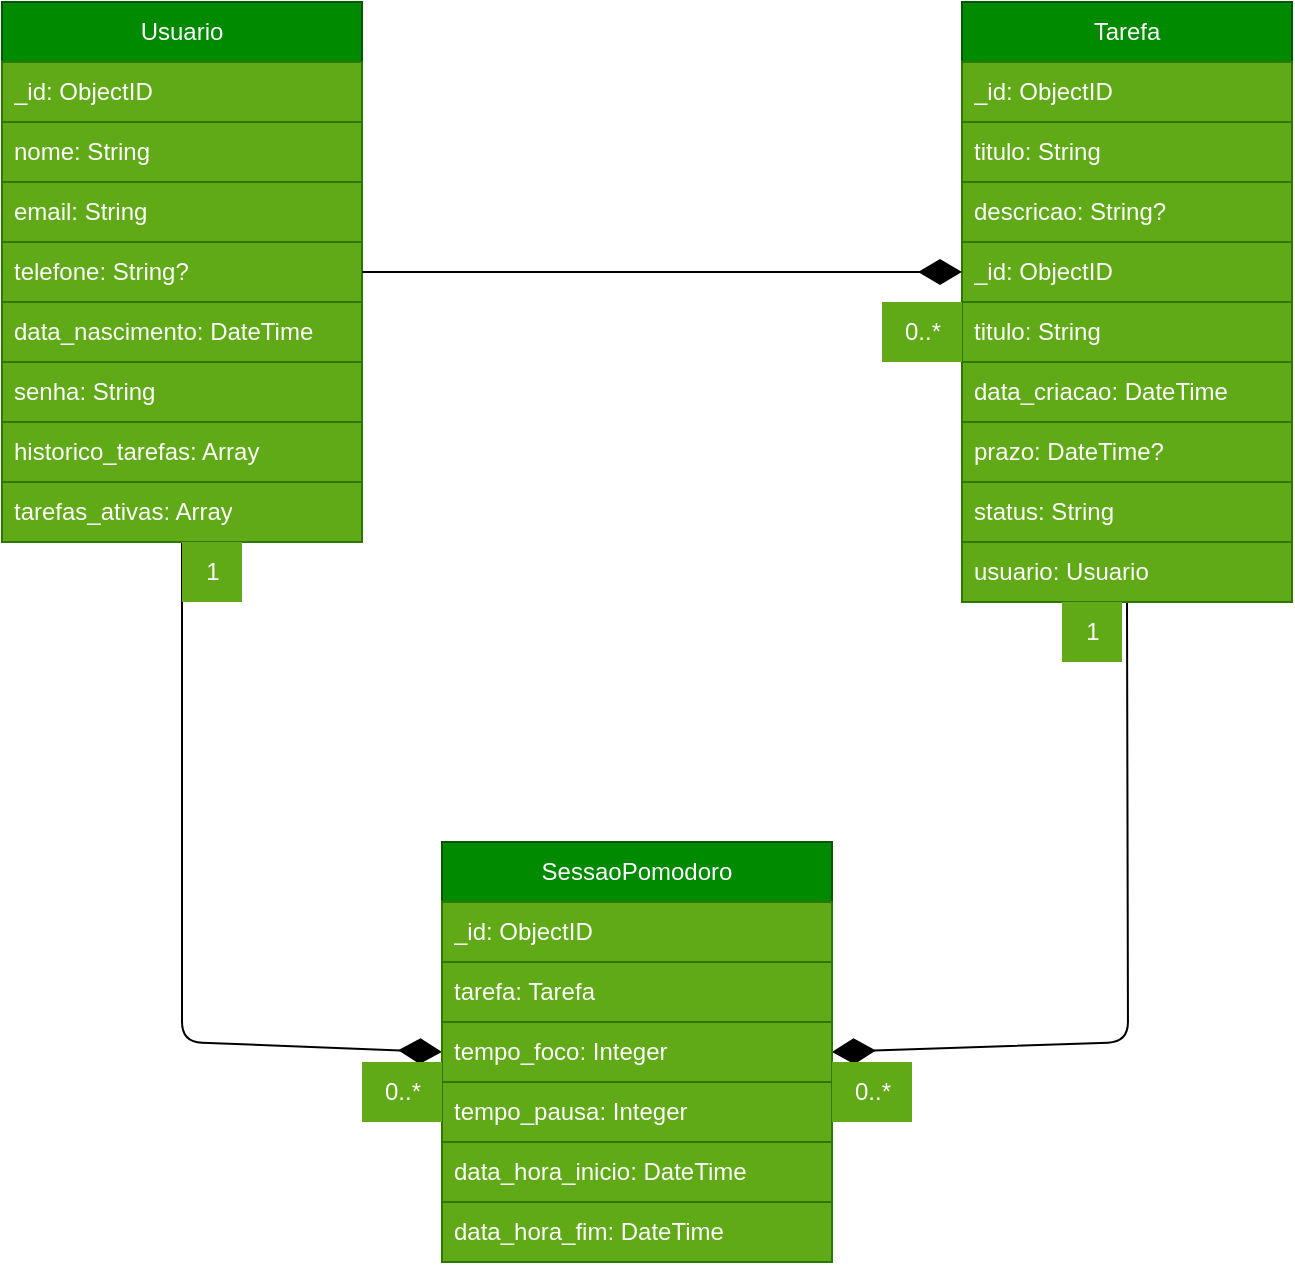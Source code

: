 <mxfile><diagram id="TLMkbmIFA5vUwYcID1DH" name="Page-1"><mxGraphModel dx="962" dy="436" grid="1" gridSize="10" guides="1" tooltips="1" connect="1" arrows="1" fold="1" page="1" pageScale="1" pageWidth="850" pageHeight="1100" math="0" shadow="0"><root><mxCell id="0"/><mxCell id="1" parent="0"/><mxCell id="2" style="edgeStyle=none;html=1;exitX=0.5;exitY=1;exitDx=0;exitDy=0;entryX=0;entryY=0.5;entryDx=0;entryDy=0;strokeColor=default;strokeWidth=1;endArrow=diamondThin;endFill=1;startSize=6;endSize=19;" parent="1" source="3" target="26" edge="1"><mxGeometry relative="1" as="geometry"><Array as="points"><mxPoint x="210" y="480"/><mxPoint x="210" y="680"/></Array></mxGeometry></mxCell><mxCell id="3" value="Usuario" style="swimlane;fontStyle=0;childLayout=stackLayout;horizontal=1;startSize=30;horizontalStack=0;resizeParent=1;resizeParentMax=0;resizeLast=0;collapsible=1;marginBottom=0;whiteSpace=wrap;html=1;fillColor=#008a00;fontColor=#ffffff;strokeColor=#005700;" parent="1" vertex="1"><mxGeometry x="120" y="160" width="180" height="270" as="geometry"/></mxCell><mxCell id="4" value="_id: ObjectID" style="text;strokeColor=#2D7600;fillColor=#60a917;align=left;verticalAlign=middle;spacingLeft=4;spacingRight=4;overflow=hidden;points=[[0,0.5],[1,0.5]];portConstraint=eastwest;rotatable=0;whiteSpace=wrap;html=1;fontColor=#ffffff;" parent="3" vertex="1"><mxGeometry y="30" width="180" height="30" as="geometry"/></mxCell><mxCell id="5" value="nome: String" style="text;strokeColor=#2D7600;fillColor=#60a917;align=left;verticalAlign=middle;spacingLeft=4;spacingRight=4;overflow=hidden;points=[[0,0.5],[1,0.5]];portConstraint=eastwest;rotatable=0;whiteSpace=wrap;html=1;fontColor=#ffffff;" parent="3" vertex="1"><mxGeometry y="60" width="180" height="30" as="geometry"/></mxCell><mxCell id="6" value="email: String" style="text;strokeColor=#2D7600;fillColor=#60a917;align=left;verticalAlign=middle;spacingLeft=4;spacingRight=4;overflow=hidden;points=[[0,0.5],[1,0.5]];portConstraint=eastwest;rotatable=0;whiteSpace=wrap;html=1;fontColor=#ffffff;" parent="3" vertex="1"><mxGeometry y="90" width="180" height="30" as="geometry"/></mxCell><mxCell id="7" value="telefone: String?" style="text;strokeColor=#2D7600;fillColor=#60a917;align=left;verticalAlign=middle;spacingLeft=4;spacingRight=4;overflow=hidden;points=[[0,0.5],[1,0.5]];portConstraint=eastwest;rotatable=0;whiteSpace=wrap;html=1;fontColor=#ffffff;" parent="3" vertex="1"><mxGeometry y="120" width="180" height="30" as="geometry"/></mxCell><mxCell id="8" value="data_nascimento: DateTime" style="text;strokeColor=#2D7600;fillColor=#60a917;align=left;verticalAlign=middle;spacingLeft=4;spacingRight=4;overflow=hidden;points=[[0,0.5],[1,0.5]];portConstraint=eastwest;rotatable=0;whiteSpace=wrap;html=1;fontColor=#ffffff;" parent="3" vertex="1"><mxGeometry y="150" width="180" height="30" as="geometry"/></mxCell><mxCell id="9" value="senha: String" style="text;strokeColor=#2D7600;fillColor=#60a917;align=left;verticalAlign=middle;spacingLeft=4;spacingRight=4;overflow=hidden;points=[[0,0.5],[1,0.5]];portConstraint=eastwest;rotatable=0;whiteSpace=wrap;html=1;fontColor=#ffffff;" parent="3" vertex="1"><mxGeometry y="180" width="180" height="30" as="geometry"/></mxCell><mxCell id="10" value="historico_tarefas: Array" style="text;strokeColor=#2D7600;fillColor=#60a917;align=left;verticalAlign=middle;spacingLeft=4;spacingRight=4;overflow=hidden;points=[[0,0.5],[1,0.5]];portConstraint=eastwest;rotatable=0;whiteSpace=wrap;html=1;fontColor=#ffffff;" parent="3" vertex="1"><mxGeometry y="210" width="180" height="30" as="geometry"/></mxCell><mxCell id="11" value="tarefas_ativas: Array" style="text;strokeColor=#2D7600;fillColor=#60a917;align=left;verticalAlign=middle;spacingLeft=4;spacingRight=4;overflow=hidden;points=[[0,0.5],[1,0.5]];portConstraint=eastwest;rotatable=0;whiteSpace=wrap;html=1;fontColor=#ffffff;" parent="3" vertex="1"><mxGeometry y="240" width="180" height="30" as="geometry"/></mxCell><mxCell id="12" style="edgeStyle=none;html=1;exitX=0.5;exitY=1;exitDx=0;exitDy=0;entryX=1;entryY=0.5;entryDx=0;entryDy=0;strokeColor=default;strokeWidth=1;endArrow=diamondThin;endFill=1;startSize=0;endSize=19;" parent="1" source="13" target="26" edge="1"><mxGeometry relative="1" as="geometry"><Array as="points"><mxPoint x="683" y="680"/></Array></mxGeometry></mxCell><mxCell id="13" value="Tarefa" style="swimlane;fontStyle=0;childLayout=stackLayout;horizontal=1;startSize=30;horizontalStack=0;resizeParent=1;resizeParentMax=0;resizeLast=0;collapsible=1;marginBottom=0;whiteSpace=wrap;html=1;fillColor=#008a00;fontColor=#ffffff;strokeColor=#005700;" parent="1" vertex="1"><mxGeometry x="600" y="160" width="165" height="300" as="geometry"/></mxCell><mxCell id="14" value="_id: ObjectID" style="text;strokeColor=#2D7600;fillColor=#60a917;align=left;verticalAlign=middle;spacingLeft=4;spacingRight=4;overflow=hidden;points=[[0,0.5],[1,0.5]];portConstraint=eastwest;rotatable=0;whiteSpace=wrap;html=1;fontColor=#ffffff;" parent="13" vertex="1"><mxGeometry y="30" width="165" height="30" as="geometry"/></mxCell><mxCell id="15" value="titulo: String" style="text;strokeColor=#2D7600;fillColor=#60a917;align=left;verticalAlign=middle;spacingLeft=4;spacingRight=4;overflow=hidden;points=[[0,0.5],[1,0.5]];portConstraint=eastwest;rotatable=0;whiteSpace=wrap;html=1;fontColor=#ffffff;" parent="13" vertex="1"><mxGeometry y="60" width="165" height="30" as="geometry"/></mxCell><mxCell id="16" value="descricao: String?" style="text;strokeColor=#2D7600;fillColor=#60a917;align=left;verticalAlign=middle;spacingLeft=4;spacingRight=4;overflow=hidden;points=[[0,0.5],[1,0.5]];portConstraint=eastwest;rotatable=0;whiteSpace=wrap;html=1;fontColor=#ffffff;" parent="13" vertex="1"><mxGeometry y="90" width="165" height="30" as="geometry"/></mxCell><mxCell id="17" value="_id: ObjectID" style="text;strokeColor=#2D7600;fillColor=#60a917;align=left;verticalAlign=middle;spacingLeft=4;spacingRight=4;overflow=hidden;points=[[0,0.5],[1,0.5]];portConstraint=eastwest;rotatable=0;whiteSpace=wrap;html=1;fontColor=#ffffff;" parent="13" vertex="1"><mxGeometry y="120" width="165" height="30" as="geometry"/></mxCell><mxCell id="18" value="titulo: String" style="text;strokeColor=#2D7600;fillColor=#60a917;align=left;verticalAlign=middle;spacingLeft=4;spacingRight=4;overflow=hidden;points=[[0,0.5],[1,0.5]];portConstraint=eastwest;rotatable=0;whiteSpace=wrap;html=1;fontColor=#ffffff;" parent="13" vertex="1"><mxGeometry y="150" width="165" height="30" as="geometry"/></mxCell><mxCell id="19" value="data_criacao: DateTime" style="text;strokeColor=#2D7600;fillColor=#60a917;align=left;verticalAlign=middle;spacingLeft=4;spacingRight=4;overflow=hidden;points=[[0,0.5],[1,0.5]];portConstraint=eastwest;rotatable=0;whiteSpace=wrap;html=1;fontColor=#ffffff;" parent="13" vertex="1"><mxGeometry y="180" width="165" height="30" as="geometry"/></mxCell><mxCell id="20" value="prazo: DateTime?" style="text;strokeColor=#2D7600;fillColor=#60a917;align=left;verticalAlign=middle;spacingLeft=4;spacingRight=4;overflow=hidden;points=[[0,0.5],[1,0.5]];portConstraint=eastwest;rotatable=0;whiteSpace=wrap;html=1;fontColor=#ffffff;" parent="13" vertex="1"><mxGeometry y="210" width="165" height="30" as="geometry"/></mxCell><mxCell id="21" value="status: String" style="text;strokeColor=#2D7600;fillColor=#60a917;align=left;verticalAlign=middle;spacingLeft=4;spacingRight=4;overflow=hidden;points=[[0,0.5],[1,0.5]];portConstraint=eastwest;rotatable=0;whiteSpace=wrap;html=1;fontColor=#ffffff;" parent="13" vertex="1"><mxGeometry y="240" width="165" height="30" as="geometry"/></mxCell><mxCell id="22" value="usuario: Usuario" style="text;strokeColor=#2D7600;fillColor=#60a917;align=left;verticalAlign=middle;spacingLeft=4;spacingRight=4;overflow=hidden;points=[[0,0.5],[1,0.5]];portConstraint=eastwest;rotatable=0;whiteSpace=wrap;html=1;fontColor=#ffffff;" parent="13" vertex="1"><mxGeometry y="270" width="165" height="30" as="geometry"/></mxCell><mxCell id="23" value="SessaoPomodoro" style="swimlane;fontStyle=0;childLayout=stackLayout;horizontal=1;startSize=30;horizontalStack=0;resizeParent=1;resizeParentMax=0;resizeLast=0;collapsible=1;marginBottom=0;whiteSpace=wrap;html=1;fillColor=#008a00;fontColor=#ffffff;strokeColor=#005700;" parent="1" vertex="1"><mxGeometry x="340" y="580" width="195" height="210" as="geometry"/></mxCell><mxCell id="24" value="_id: ObjectID" style="text;strokeColor=#2D7600;fillColor=#60a917;align=left;verticalAlign=middle;spacingLeft=4;spacingRight=4;overflow=hidden;points=[[0,0.5],[1,0.5]];portConstraint=eastwest;rotatable=0;whiteSpace=wrap;html=1;fontColor=#ffffff;" parent="23" vertex="1"><mxGeometry y="30" width="195" height="30" as="geometry"/></mxCell><mxCell id="25" value="tarefa: Tarefa" style="text;strokeColor=#2D7600;fillColor=#60a917;align=left;verticalAlign=middle;spacingLeft=4;spacingRight=4;overflow=hidden;points=[[0,0.5],[1,0.5]];portConstraint=eastwest;rotatable=0;whiteSpace=wrap;html=1;fontColor=#ffffff;" parent="23" vertex="1"><mxGeometry y="60" width="195" height="30" as="geometry"/></mxCell><mxCell id="26" value="tempo_foco: Integer" style="text;strokeColor=#2D7600;fillColor=#60a917;align=left;verticalAlign=middle;spacingLeft=4;spacingRight=4;overflow=hidden;points=[[0,0.5],[1,0.5]];portConstraint=eastwest;rotatable=0;whiteSpace=wrap;html=1;fontColor=#ffffff;" parent="23" vertex="1"><mxGeometry y="90" width="195" height="30" as="geometry"/></mxCell><mxCell id="27" value="tempo_pausa: Integer" style="text;strokeColor=#2D7600;fillColor=#60a917;align=left;verticalAlign=middle;spacingLeft=4;spacingRight=4;overflow=hidden;points=[[0,0.5],[1,0.5]];portConstraint=eastwest;rotatable=0;whiteSpace=wrap;html=1;fontColor=#ffffff;" parent="23" vertex="1"><mxGeometry y="120" width="195" height="30" as="geometry"/></mxCell><mxCell id="28" value="data_hora_inicio: DateTime" style="text;strokeColor=#2D7600;fillColor=#60a917;align=left;verticalAlign=middle;spacingLeft=4;spacingRight=4;overflow=hidden;points=[[0,0.5],[1,0.5]];portConstraint=eastwest;rotatable=0;whiteSpace=wrap;html=1;fontColor=#ffffff;" parent="23" vertex="1"><mxGeometry y="150" width="195" height="30" as="geometry"/></mxCell><mxCell id="29" value="data_hora_fim: DateTime" style="text;strokeColor=#2D7600;fillColor=#60a917;align=left;verticalAlign=middle;spacingLeft=4;spacingRight=4;overflow=hidden;points=[[0,0.5],[1,0.5]];portConstraint=eastwest;rotatable=0;whiteSpace=wrap;html=1;fontColor=#ffffff;" parent="23" vertex="1"><mxGeometry y="180" width="195" height="30" as="geometry"/></mxCell><mxCell id="30" style="edgeStyle=none;html=1;exitX=1;exitY=0.5;exitDx=0;exitDy=0;strokeColor=default;endArrow=diamondThin;endFill=1;strokeWidth=1;startSize=6;endSize=19;" parent="1" source="7" target="17" edge="1"><mxGeometry relative="1" as="geometry"/></mxCell><mxCell id="31" value="1" style="text;html=1;align=center;verticalAlign=middle;resizable=0;points=[];autosize=1;strokeColor=none;fillColor=#60a917;fontColor=#ffffff;" parent="1" vertex="1"><mxGeometry x="210" y="430" width="30" height="30" as="geometry"/></mxCell><mxCell id="32" value="0..*" style="text;html=1;align=center;verticalAlign=middle;resizable=0;points=[];autosize=1;strokeColor=none;fillColor=#60a917;fontColor=#ffffff;" parent="1" vertex="1"><mxGeometry x="535" y="690" width="40" height="30" as="geometry"/></mxCell><mxCell id="33" value="0..*" style="text;html=1;align=center;verticalAlign=middle;resizable=0;points=[];autosize=1;strokeColor=none;fillColor=#60a917;fontColor=#ffffff;" parent="1" vertex="1"><mxGeometry x="300" y="690" width="40" height="30" as="geometry"/></mxCell><mxCell id="34" value="0..*" style="text;html=1;align=center;verticalAlign=middle;resizable=0;points=[];autosize=1;strokeColor=none;fillColor=#60a917;fontColor=#ffffff;" parent="1" vertex="1"><mxGeometry x="560" y="310" width="40" height="30" as="geometry"/></mxCell><mxCell id="35" value="1" style="text;html=1;align=center;verticalAlign=middle;resizable=0;points=[];autosize=1;strokeColor=none;fillColor=#60a917;fontColor=#ffffff;" parent="1" vertex="1"><mxGeometry x="650" y="460" width="30" height="30" as="geometry"/></mxCell></root></mxGraphModel></diagram></mxfile>